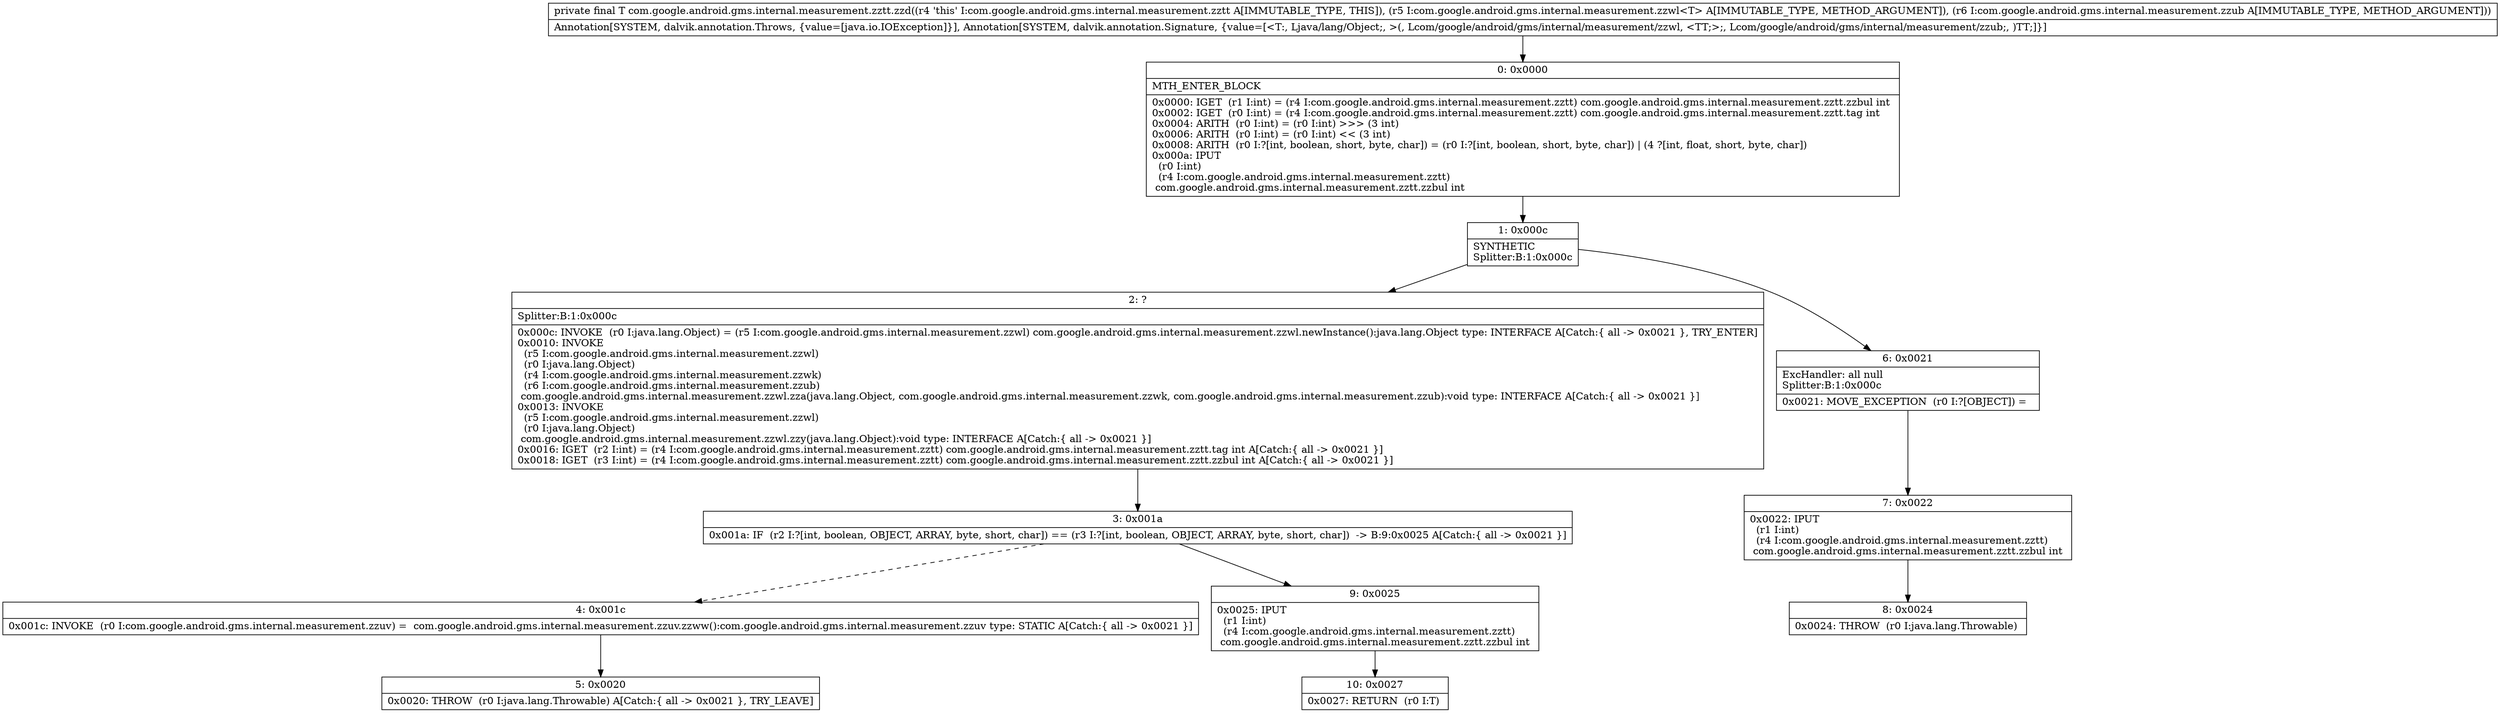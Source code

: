 digraph "CFG forcom.google.android.gms.internal.measurement.zztt.zzd(Lcom\/google\/android\/gms\/internal\/measurement\/zzwl;Lcom\/google\/android\/gms\/internal\/measurement\/zzub;)Ljava\/lang\/Object;" {
Node_0 [shape=record,label="{0\:\ 0x0000|MTH_ENTER_BLOCK\l|0x0000: IGET  (r1 I:int) = (r4 I:com.google.android.gms.internal.measurement.zztt) com.google.android.gms.internal.measurement.zztt.zzbul int \l0x0002: IGET  (r0 I:int) = (r4 I:com.google.android.gms.internal.measurement.zztt) com.google.android.gms.internal.measurement.zztt.tag int \l0x0004: ARITH  (r0 I:int) = (r0 I:int) \>\>\> (3 int) \l0x0006: ARITH  (r0 I:int) = (r0 I:int) \<\< (3 int) \l0x0008: ARITH  (r0 I:?[int, boolean, short, byte, char]) = (r0 I:?[int, boolean, short, byte, char]) \| (4 ?[int, float, short, byte, char]) \l0x000a: IPUT  \l  (r0 I:int)\l  (r4 I:com.google.android.gms.internal.measurement.zztt)\l com.google.android.gms.internal.measurement.zztt.zzbul int \l}"];
Node_1 [shape=record,label="{1\:\ 0x000c|SYNTHETIC\lSplitter:B:1:0x000c\l}"];
Node_2 [shape=record,label="{2\:\ ?|Splitter:B:1:0x000c\l|0x000c: INVOKE  (r0 I:java.lang.Object) = (r5 I:com.google.android.gms.internal.measurement.zzwl) com.google.android.gms.internal.measurement.zzwl.newInstance():java.lang.Object type: INTERFACE A[Catch:\{ all \-\> 0x0021 \}, TRY_ENTER]\l0x0010: INVOKE  \l  (r5 I:com.google.android.gms.internal.measurement.zzwl)\l  (r0 I:java.lang.Object)\l  (r4 I:com.google.android.gms.internal.measurement.zzwk)\l  (r6 I:com.google.android.gms.internal.measurement.zzub)\l com.google.android.gms.internal.measurement.zzwl.zza(java.lang.Object, com.google.android.gms.internal.measurement.zzwk, com.google.android.gms.internal.measurement.zzub):void type: INTERFACE A[Catch:\{ all \-\> 0x0021 \}]\l0x0013: INVOKE  \l  (r5 I:com.google.android.gms.internal.measurement.zzwl)\l  (r0 I:java.lang.Object)\l com.google.android.gms.internal.measurement.zzwl.zzy(java.lang.Object):void type: INTERFACE A[Catch:\{ all \-\> 0x0021 \}]\l0x0016: IGET  (r2 I:int) = (r4 I:com.google.android.gms.internal.measurement.zztt) com.google.android.gms.internal.measurement.zztt.tag int A[Catch:\{ all \-\> 0x0021 \}]\l0x0018: IGET  (r3 I:int) = (r4 I:com.google.android.gms.internal.measurement.zztt) com.google.android.gms.internal.measurement.zztt.zzbul int A[Catch:\{ all \-\> 0x0021 \}]\l}"];
Node_3 [shape=record,label="{3\:\ 0x001a|0x001a: IF  (r2 I:?[int, boolean, OBJECT, ARRAY, byte, short, char]) == (r3 I:?[int, boolean, OBJECT, ARRAY, byte, short, char])  \-\> B:9:0x0025 A[Catch:\{ all \-\> 0x0021 \}]\l}"];
Node_4 [shape=record,label="{4\:\ 0x001c|0x001c: INVOKE  (r0 I:com.google.android.gms.internal.measurement.zzuv) =  com.google.android.gms.internal.measurement.zzuv.zzww():com.google.android.gms.internal.measurement.zzuv type: STATIC A[Catch:\{ all \-\> 0x0021 \}]\l}"];
Node_5 [shape=record,label="{5\:\ 0x0020|0x0020: THROW  (r0 I:java.lang.Throwable) A[Catch:\{ all \-\> 0x0021 \}, TRY_LEAVE]\l}"];
Node_6 [shape=record,label="{6\:\ 0x0021|ExcHandler: all null\lSplitter:B:1:0x000c\l|0x0021: MOVE_EXCEPTION  (r0 I:?[OBJECT]) =  \l}"];
Node_7 [shape=record,label="{7\:\ 0x0022|0x0022: IPUT  \l  (r1 I:int)\l  (r4 I:com.google.android.gms.internal.measurement.zztt)\l com.google.android.gms.internal.measurement.zztt.zzbul int \l}"];
Node_8 [shape=record,label="{8\:\ 0x0024|0x0024: THROW  (r0 I:java.lang.Throwable) \l}"];
Node_9 [shape=record,label="{9\:\ 0x0025|0x0025: IPUT  \l  (r1 I:int)\l  (r4 I:com.google.android.gms.internal.measurement.zztt)\l com.google.android.gms.internal.measurement.zztt.zzbul int \l}"];
Node_10 [shape=record,label="{10\:\ 0x0027|0x0027: RETURN  (r0 I:T) \l}"];
MethodNode[shape=record,label="{private final T com.google.android.gms.internal.measurement.zztt.zzd((r4 'this' I:com.google.android.gms.internal.measurement.zztt A[IMMUTABLE_TYPE, THIS]), (r5 I:com.google.android.gms.internal.measurement.zzwl\<T\> A[IMMUTABLE_TYPE, METHOD_ARGUMENT]), (r6 I:com.google.android.gms.internal.measurement.zzub A[IMMUTABLE_TYPE, METHOD_ARGUMENT]))  | Annotation[SYSTEM, dalvik.annotation.Throws, \{value=[java.io.IOException]\}], Annotation[SYSTEM, dalvik.annotation.Signature, \{value=[\<T:, Ljava\/lang\/Object;, \>(, Lcom\/google\/android\/gms\/internal\/measurement\/zzwl, \<TT;\>;, Lcom\/google\/android\/gms\/internal\/measurement\/zzub;, )TT;]\}]\l}"];
MethodNode -> Node_0;
Node_0 -> Node_1;
Node_1 -> Node_2;
Node_1 -> Node_6;
Node_2 -> Node_3;
Node_3 -> Node_4[style=dashed];
Node_3 -> Node_9;
Node_4 -> Node_5;
Node_6 -> Node_7;
Node_7 -> Node_8;
Node_9 -> Node_10;
}

